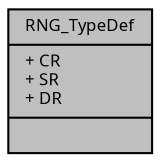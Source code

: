 digraph "RNG_TypeDef"
{
  edge [fontname="Sans",fontsize="8",labelfontname="Sans",labelfontsize="8"];
  node [fontname="Sans",fontsize="8",shape=record];
  Node1 [label="{RNG_TypeDef\n|+ CR\l+ SR\l+ DR\l|}",height=0.2,width=0.4,color="black", fillcolor="grey75", style="filled", fontcolor="black"];
}
